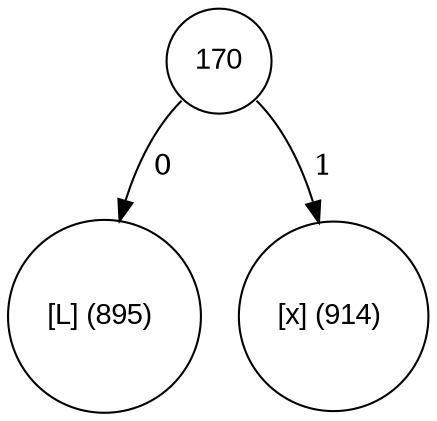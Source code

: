 digraph tree {
	node [fontname="Arial", shape="circle", width=0.5]; 

170:sw -> 76 [label = " 0"]; 
76 [label = "[L] (895) "]; 
170:se -> 120 [label = " 1"]; 
120 [label = "[x] (914) "]; 
}
